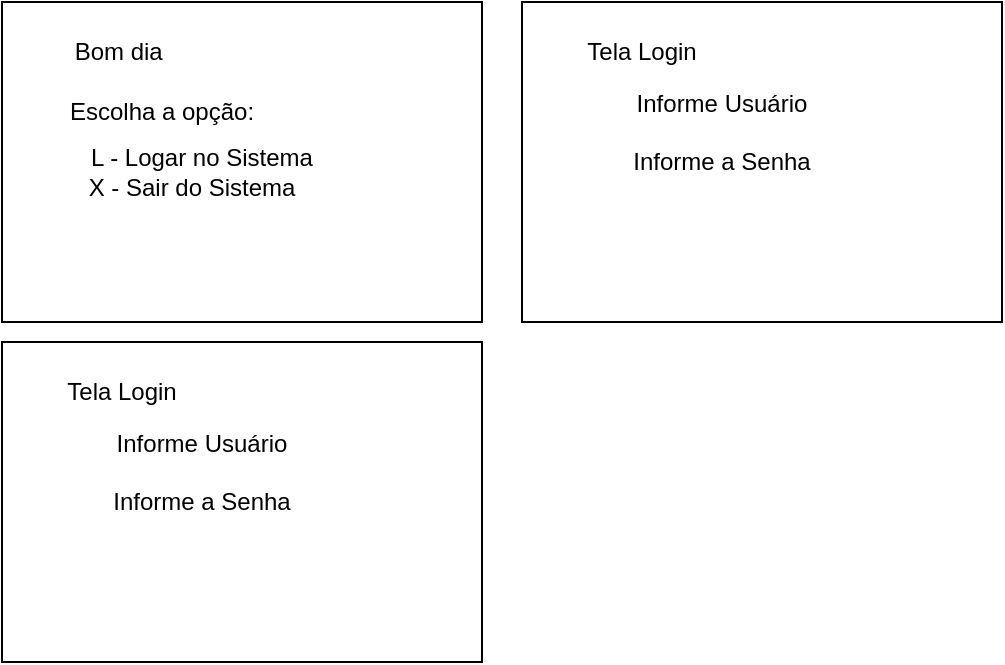<mxfile version="21.2.8" type="device">
  <diagram name="ModuloInicial" id="FydhDvgg5mY2WvKODlbM">
    <mxGraphModel dx="1036" dy="606" grid="1" gridSize="10" guides="1" tooltips="1" connect="1" arrows="1" fold="1" page="1" pageScale="1" pageWidth="1169" pageHeight="827" math="0" shadow="0">
      <root>
        <mxCell id="0" />
        <mxCell id="1" parent="0" />
        <mxCell id="0hbAimUqGEFIx8kNoadf-1" value="" style="whiteSpace=wrap;html=1;" vertex="1" parent="1">
          <mxGeometry x="190" y="60" width="240" height="160" as="geometry" />
        </mxCell>
        <mxCell id="0hbAimUqGEFIx8kNoadf-2" value="Bom dia&amp;nbsp;" style="text;html=1;strokeColor=none;fillColor=none;align=center;verticalAlign=middle;whiteSpace=wrap;rounded=0;" vertex="1" parent="1">
          <mxGeometry x="220" y="70" width="60" height="30" as="geometry" />
        </mxCell>
        <mxCell id="0hbAimUqGEFIx8kNoadf-3" value="Escolha a opção:" style="text;html=1;strokeColor=none;fillColor=none;align=center;verticalAlign=middle;whiteSpace=wrap;rounded=0;" vertex="1" parent="1">
          <mxGeometry x="220" y="100" width="100" height="30" as="geometry" />
        </mxCell>
        <mxCell id="0hbAimUqGEFIx8kNoadf-4" value="L - Logar no Sistema&lt;br&gt;X - Sair do Sistema&amp;nbsp; &amp;nbsp;" style="text;html=1;strokeColor=none;fillColor=none;align=center;verticalAlign=middle;whiteSpace=wrap;rounded=0;" vertex="1" parent="1">
          <mxGeometry x="220" y="130" width="140" height="30" as="geometry" />
        </mxCell>
        <mxCell id="0hbAimUqGEFIx8kNoadf-5" value="" style="whiteSpace=wrap;html=1;" vertex="1" parent="1">
          <mxGeometry x="450" y="60" width="240" height="160" as="geometry" />
        </mxCell>
        <mxCell id="0hbAimUqGEFIx8kNoadf-6" value="Tela Login" style="text;html=1;strokeColor=none;fillColor=none;align=center;verticalAlign=middle;whiteSpace=wrap;rounded=0;" vertex="1" parent="1">
          <mxGeometry x="480" y="70" width="60" height="30" as="geometry" />
        </mxCell>
        <mxCell id="0hbAimUqGEFIx8kNoadf-8" value="Informe Usuário&lt;br&gt;&lt;br&gt;Informe a Senha" style="text;html=1;strokeColor=none;fillColor=none;align=center;verticalAlign=middle;whiteSpace=wrap;rounded=0;" vertex="1" parent="1">
          <mxGeometry x="480" y="110" width="140" height="30" as="geometry" />
        </mxCell>
        <mxCell id="0hbAimUqGEFIx8kNoadf-10" value="" style="whiteSpace=wrap;html=1;" vertex="1" parent="1">
          <mxGeometry x="190" y="230" width="240" height="160" as="geometry" />
        </mxCell>
        <mxCell id="0hbAimUqGEFIx8kNoadf-11" value="Tela Login" style="text;html=1;strokeColor=none;fillColor=none;align=center;verticalAlign=middle;whiteSpace=wrap;rounded=0;" vertex="1" parent="1">
          <mxGeometry x="220" y="240" width="60" height="30" as="geometry" />
        </mxCell>
        <mxCell id="0hbAimUqGEFIx8kNoadf-12" value="Informe Usuário&lt;br&gt;&lt;br&gt;Informe a Senha" style="text;html=1;strokeColor=none;fillColor=none;align=center;verticalAlign=middle;whiteSpace=wrap;rounded=0;" vertex="1" parent="1">
          <mxGeometry x="220" y="280" width="140" height="30" as="geometry" />
        </mxCell>
      </root>
    </mxGraphModel>
  </diagram>
</mxfile>
